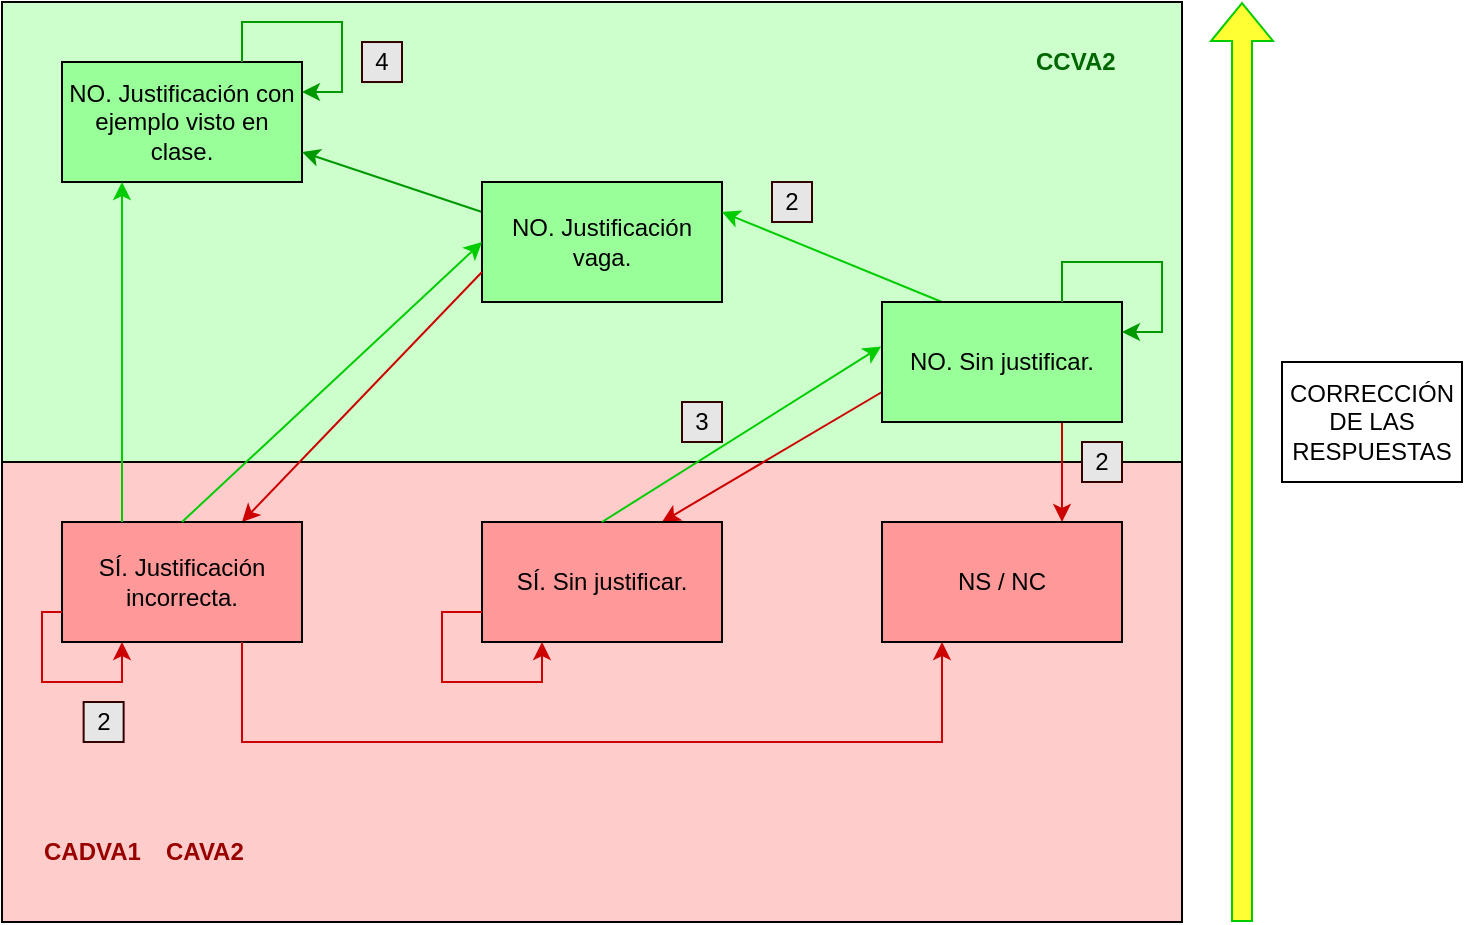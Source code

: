 <mxfile version="21.3.2" type="device">
  <diagram id="ou-2T_0K5Y9kjUkwNd9F" name="Page-1">
    <mxGraphModel dx="1050" dy="541" grid="0" gridSize="10" guides="1" tooltips="1" connect="1" arrows="1" fold="1" page="1" pageScale="1" pageWidth="850" pageHeight="1100" math="0" shadow="0">
      <root>
        <mxCell id="0" />
        <mxCell id="1" parent="0" />
        <mxCell id="oDLqHF4-OEQmuZAPJv7p-26" value="" style="rounded=0;whiteSpace=wrap;html=1;fillColor=#FFCCCC;" parent="1" vertex="1">
          <mxGeometry x="40" y="390" width="590" height="230" as="geometry" />
        </mxCell>
        <mxCell id="oDLqHF4-OEQmuZAPJv7p-25" value="" style="rounded=0;whiteSpace=wrap;html=1;fillColor=#CCFFCC;" parent="1" vertex="1">
          <mxGeometry x="40" y="160" width="590" height="230" as="geometry" />
        </mxCell>
        <mxCell id="oDLqHF4-OEQmuZAPJv7p-1" value="NO. Justificación con ejemplo visto en clase." style="rounded=0;whiteSpace=wrap;html=1;fillColor=#99FF99;" parent="1" vertex="1">
          <mxGeometry x="70" y="190" width="120" height="60" as="geometry" />
        </mxCell>
        <mxCell id="GEmQg187ZjA0Ec73Gknf-12" style="rounded=0;orthogonalLoop=1;jettySize=auto;html=1;exitX=0;exitY=0.25;exitDx=0;exitDy=0;entryX=1;entryY=0.75;entryDx=0;entryDy=0;strokeColor=#009900;" edge="1" parent="1" source="oDLqHF4-OEQmuZAPJv7p-2" target="oDLqHF4-OEQmuZAPJv7p-1">
          <mxGeometry relative="1" as="geometry" />
        </mxCell>
        <mxCell id="oDLqHF4-OEQmuZAPJv7p-2" value="NO. Justificación vaga." style="rounded=0;whiteSpace=wrap;html=1;fillColor=#99FF99;" parent="1" vertex="1">
          <mxGeometry x="280" y="250" width="120" height="60" as="geometry" />
        </mxCell>
        <mxCell id="oDLqHF4-OEQmuZAPJv7p-18" style="rounded=0;orthogonalLoop=1;jettySize=auto;html=1;exitX=0;exitY=0.75;exitDx=0;exitDy=0;entryX=0.75;entryY=0;entryDx=0;entryDy=0;fillColor=#FF0000;strokeColor=#CC0000;" parent="1" source="oDLqHF4-OEQmuZAPJv7p-2" target="oDLqHF4-OEQmuZAPJv7p-4" edge="1">
          <mxGeometry relative="1" as="geometry" />
        </mxCell>
        <mxCell id="GEmQg187ZjA0Ec73Gknf-7" style="edgeStyle=orthogonalEdgeStyle;rounded=0;orthogonalLoop=1;jettySize=auto;html=1;exitX=0.75;exitY=1;exitDx=0;exitDy=0;entryX=0.75;entryY=0;entryDx=0;entryDy=0;strokeColor=#CC0000;" edge="1" parent="1" source="oDLqHF4-OEQmuZAPJv7p-3" target="oDLqHF4-OEQmuZAPJv7p-6">
          <mxGeometry relative="1" as="geometry" />
        </mxCell>
        <mxCell id="GEmQg187ZjA0Ec73Gknf-9" style="rounded=0;orthogonalLoop=1;jettySize=auto;html=1;exitX=0;exitY=0.75;exitDx=0;exitDy=0;entryX=0.75;entryY=0;entryDx=0;entryDy=0;strokeColor=#CC0000;" edge="1" parent="1" source="oDLqHF4-OEQmuZAPJv7p-3" target="oDLqHF4-OEQmuZAPJv7p-8">
          <mxGeometry relative="1" as="geometry" />
        </mxCell>
        <mxCell id="GEmQg187ZjA0Ec73Gknf-10" style="rounded=0;orthogonalLoop=1;jettySize=auto;html=1;exitX=0.25;exitY=0;exitDx=0;exitDy=0;entryX=1;entryY=0.25;entryDx=0;entryDy=0;strokeColor=#00CC00;" edge="1" parent="1" source="oDLqHF4-OEQmuZAPJv7p-3" target="oDLqHF4-OEQmuZAPJv7p-2">
          <mxGeometry relative="1" as="geometry" />
        </mxCell>
        <mxCell id="oDLqHF4-OEQmuZAPJv7p-3" value="NO. Sin justificar." style="rounded=0;whiteSpace=wrap;html=1;fillColor=#99FF99;" parent="1" vertex="1">
          <mxGeometry x="480" y="310" width="120" height="60" as="geometry" />
        </mxCell>
        <mxCell id="oDLqHF4-OEQmuZAPJv7p-4" value="SÍ. Justificación incorrecta." style="rounded=0;whiteSpace=wrap;html=1;fillColor=#FF9999;" parent="1" vertex="1">
          <mxGeometry x="70" y="420" width="120" height="60" as="geometry" />
        </mxCell>
        <mxCell id="oDLqHF4-OEQmuZAPJv7p-6" value="NS / NC" style="rounded=0;whiteSpace=wrap;html=1;fillColor=#FF9999;" parent="1" vertex="1">
          <mxGeometry x="480" y="420" width="120" height="60" as="geometry" />
        </mxCell>
        <mxCell id="oDLqHF4-OEQmuZAPJv7p-8" value="SÍ. Sin justificar." style="rounded=0;whiteSpace=wrap;html=1;fillColor=#FF9999;" parent="1" vertex="1">
          <mxGeometry x="280" y="420" width="120" height="60" as="geometry" />
        </mxCell>
        <mxCell id="oDLqHF4-OEQmuZAPJv7p-9" value="" style="endArrow=classic;html=1;rounded=0;entryX=0.25;entryY=1;entryDx=0;entryDy=0;exitX=0.25;exitY=0;exitDx=0;exitDy=0;strokeColor=#00CC00;" parent="1" source="oDLqHF4-OEQmuZAPJv7p-4" target="oDLqHF4-OEQmuZAPJv7p-1" edge="1">
          <mxGeometry width="50" height="50" relative="1" as="geometry">
            <mxPoint x="110" y="300" as="sourcePoint" />
            <mxPoint x="130" y="250" as="targetPoint" />
          </mxGeometry>
        </mxCell>
        <mxCell id="oDLqHF4-OEQmuZAPJv7p-28" value="2" style="rounded=0;whiteSpace=wrap;html=1;strokeColor=#330000;fillColor=#E6E6E6;" parent="1" vertex="1">
          <mxGeometry x="425" y="250" width="20" height="20" as="geometry" />
        </mxCell>
        <mxCell id="oDLqHF4-OEQmuZAPJv7p-29" value="2" style="rounded=0;whiteSpace=wrap;html=1;strokeColor=#330000;fillColor=#E6E6E6;" parent="1" vertex="1">
          <mxGeometry x="80.82" y="510" width="20" height="20" as="geometry" />
        </mxCell>
        <mxCell id="oDLqHF4-OEQmuZAPJv7p-31" value="3" style="rounded=0;whiteSpace=wrap;html=1;strokeColor=#330000;fillColor=#E6E6E6;" parent="1" vertex="1">
          <mxGeometry x="380" y="360" width="20" height="20" as="geometry" />
        </mxCell>
        <mxCell id="oDLqHF4-OEQmuZAPJv7p-34" value="2" style="rounded=0;whiteSpace=wrap;html=1;strokeColor=#330000;fillColor=#E6E6E6;" parent="1" vertex="1">
          <mxGeometry x="580" y="380" width="20" height="20" as="geometry" />
        </mxCell>
        <mxCell id="oDLqHF4-OEQmuZAPJv7p-36" value="&lt;span style=&quot;&quot; lang=&quot;ES&quot;&gt;&lt;b&gt;&lt;font color=&quot;#006600&quot;&gt;CCVA2&lt;/font&gt;&lt;/b&gt;&lt;/span&gt;" style="text;whiteSpace=wrap;html=1;" parent="1" vertex="1">
          <mxGeometry x="554.59" y="176.49" width="45.41" height="27.03" as="geometry" />
        </mxCell>
        <mxCell id="oDLqHF4-OEQmuZAPJv7p-37" value="&lt;span style=&quot;&quot; lang=&quot;ES&quot;&gt;&lt;b&gt;&lt;font color=&quot;#990000&quot;&gt;CADVA1&lt;/font&gt;&lt;/b&gt;&lt;/span&gt;" style="text;whiteSpace=wrap;html=1;" parent="1" vertex="1">
          <mxGeometry x="59.17" y="570.82" width="41.65" height="29.18" as="geometry" />
        </mxCell>
        <mxCell id="oDLqHF4-OEQmuZAPJv7p-38" value="" style="shape=flexArrow;endArrow=classic;html=1;rounded=0;strokeColor=#00CC00;fontColor=#006600;fillColor=#FFFF33;" parent="1" edge="1">
          <mxGeometry width="50" height="50" relative="1" as="geometry">
            <mxPoint x="660" y="620" as="sourcePoint" />
            <mxPoint x="660" y="160" as="targetPoint" />
          </mxGeometry>
        </mxCell>
        <mxCell id="oDLqHF4-OEQmuZAPJv7p-39" value="CORRECCIÓN DE LAS RESPUESTAS" style="rounded=0;whiteSpace=wrap;html=1;rotation=0;" parent="1" vertex="1">
          <mxGeometry x="680" y="340" width="90" height="60" as="geometry" />
        </mxCell>
        <mxCell id="GEmQg187ZjA0Ec73Gknf-1" value="" style="endArrow=classic;html=1;rounded=0;entryX=0;entryY=0.5;entryDx=0;entryDy=0;exitX=0.5;exitY=0;exitDx=0;exitDy=0;strokeColor=#00CC00;" edge="1" parent="1" source="oDLqHF4-OEQmuZAPJv7p-4" target="oDLqHF4-OEQmuZAPJv7p-2">
          <mxGeometry width="50" height="50" relative="1" as="geometry">
            <mxPoint x="110" y="430" as="sourcePoint" />
            <mxPoint x="110" y="260" as="targetPoint" />
          </mxGeometry>
        </mxCell>
        <mxCell id="GEmQg187ZjA0Ec73Gknf-2" value="" style="endArrow=classic;html=1;rounded=0;exitX=0;exitY=0.75;exitDx=0;exitDy=0;strokeColor=#CC0000;edgeStyle=orthogonalEdgeStyle;entryX=0.25;entryY=1;entryDx=0;entryDy=0;" edge="1" parent="1" source="oDLqHF4-OEQmuZAPJv7p-4" target="oDLqHF4-OEQmuZAPJv7p-4">
          <mxGeometry width="50" height="50" relative="1" as="geometry">
            <mxPoint x="110" y="430" as="sourcePoint" />
            <mxPoint x="110" y="260" as="targetPoint" />
            <Array as="points">
              <mxPoint x="60" y="465" />
              <mxPoint x="60" y="500" />
              <mxPoint x="100" y="500" />
            </Array>
          </mxGeometry>
        </mxCell>
        <mxCell id="GEmQg187ZjA0Ec73Gknf-3" value="" style="endArrow=classic;html=1;rounded=0;entryX=0.25;entryY=1;entryDx=0;entryDy=0;exitX=0.75;exitY=1;exitDx=0;exitDy=0;strokeColor=#CC0000;edgeStyle=orthogonalEdgeStyle;" edge="1" parent="1" source="oDLqHF4-OEQmuZAPJv7p-4" target="oDLqHF4-OEQmuZAPJv7p-6">
          <mxGeometry width="50" height="50" relative="1" as="geometry">
            <mxPoint x="140" y="430" as="sourcePoint" />
            <mxPoint x="290" y="290" as="targetPoint" />
            <Array as="points">
              <mxPoint x="160" y="530" />
              <mxPoint x="510" y="530" />
            </Array>
          </mxGeometry>
        </mxCell>
        <mxCell id="GEmQg187ZjA0Ec73Gknf-5" style="edgeStyle=orthogonalEdgeStyle;rounded=0;orthogonalLoop=1;jettySize=auto;html=1;exitX=0;exitY=0.75;exitDx=0;exitDy=0;entryX=0.25;entryY=1;entryDx=0;entryDy=0;strokeColor=#CC0000;" edge="1" parent="1" source="oDLqHF4-OEQmuZAPJv7p-8" target="oDLqHF4-OEQmuZAPJv7p-8">
          <mxGeometry relative="1" as="geometry">
            <Array as="points">
              <mxPoint x="260" y="465" />
              <mxPoint x="260" y="500" />
              <mxPoint x="310" y="500" />
            </Array>
          </mxGeometry>
        </mxCell>
        <mxCell id="GEmQg187ZjA0Ec73Gknf-6" value="" style="endArrow=classic;html=1;rounded=0;exitX=0.5;exitY=0;exitDx=0;exitDy=0;strokeColor=#00CC00;entryX=-0.003;entryY=0.37;entryDx=0;entryDy=0;entryPerimeter=0;" edge="1" parent="1" source="oDLqHF4-OEQmuZAPJv7p-8" target="oDLqHF4-OEQmuZAPJv7p-3">
          <mxGeometry width="50" height="50" relative="1" as="geometry">
            <mxPoint x="140" y="430" as="sourcePoint" />
            <mxPoint x="480" y="355" as="targetPoint" />
          </mxGeometry>
        </mxCell>
        <mxCell id="GEmQg187ZjA0Ec73Gknf-13" style="edgeStyle=orthogonalEdgeStyle;rounded=0;orthogonalLoop=1;jettySize=auto;html=1;exitX=0.75;exitY=0;exitDx=0;exitDy=0;entryX=1;entryY=0.25;entryDx=0;entryDy=0;strokeColor=#009900;" edge="1" parent="1" source="oDLqHF4-OEQmuZAPJv7p-1" target="oDLqHF4-OEQmuZAPJv7p-1">
          <mxGeometry relative="1" as="geometry">
            <Array as="points">
              <mxPoint x="160" y="170" />
              <mxPoint x="210" y="170" />
              <mxPoint x="210" y="205" />
            </Array>
          </mxGeometry>
        </mxCell>
        <mxCell id="GEmQg187ZjA0Ec73Gknf-14" value="4" style="rounded=0;whiteSpace=wrap;html=1;strokeColor=#330000;fillColor=#E6E6E6;" vertex="1" parent="1">
          <mxGeometry x="220" y="180.01" width="20" height="20" as="geometry" />
        </mxCell>
        <mxCell id="GEmQg187ZjA0Ec73Gknf-15" style="edgeStyle=orthogonalEdgeStyle;rounded=0;orthogonalLoop=1;jettySize=auto;html=1;exitX=0.75;exitY=0;exitDx=0;exitDy=0;entryX=1;entryY=0.25;entryDx=0;entryDy=0;strokeColor=#009900;" edge="1" parent="1" source="oDLqHF4-OEQmuZAPJv7p-3" target="oDLqHF4-OEQmuZAPJv7p-3">
          <mxGeometry relative="1" as="geometry">
            <Array as="points">
              <mxPoint x="570" y="290" />
              <mxPoint x="620" y="290" />
              <mxPoint x="620" y="325" />
            </Array>
          </mxGeometry>
        </mxCell>
        <mxCell id="GEmQg187ZjA0Ec73Gknf-16" value="&lt;span style=&quot;&quot; lang=&quot;ES&quot;&gt;&lt;b&gt;&lt;font color=&quot;#990000&quot;&gt;CAVA2&lt;/font&gt;&lt;/b&gt;&lt;/span&gt;" style="text;whiteSpace=wrap;html=1;" vertex="1" parent="1">
          <mxGeometry x="120.0" y="570.82" width="41.65" height="29.18" as="geometry" />
        </mxCell>
      </root>
    </mxGraphModel>
  </diagram>
</mxfile>
